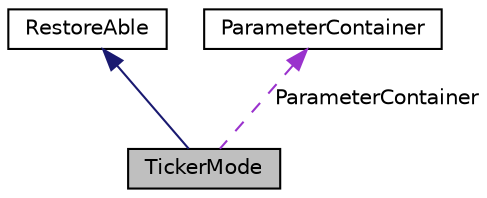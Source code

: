 digraph "TickerMode"
{
 // LATEX_PDF_SIZE
  edge [fontname="Helvetica",fontsize="10",labelfontname="Helvetica",labelfontsize="10"];
  node [fontname="Helvetica",fontsize="10",shape=record];
  Node1 [label="TickerMode",height=0.2,width=0.4,color="black", fillcolor="grey75", style="filled", fontcolor="black",tooltip=" "];
  Node2 -> Node1 [dir="back",color="midnightblue",fontsize="10",style="solid"];
  Node2 [label="RestoreAble",height=0.2,width=0.4,color="black", fillcolor="white", style="filled",URL="$class_restore_able.html",tooltip=" "];
  Node3 -> Node1 [dir="back",color="darkorchid3",fontsize="10",style="dashed",label=" ParameterContainer" ];
  Node3 [label="ParameterContainer",height=0.2,width=0.4,color="black", fillcolor="white", style="filled",URL="$class_parameter_container.html",tooltip=" "];
}
